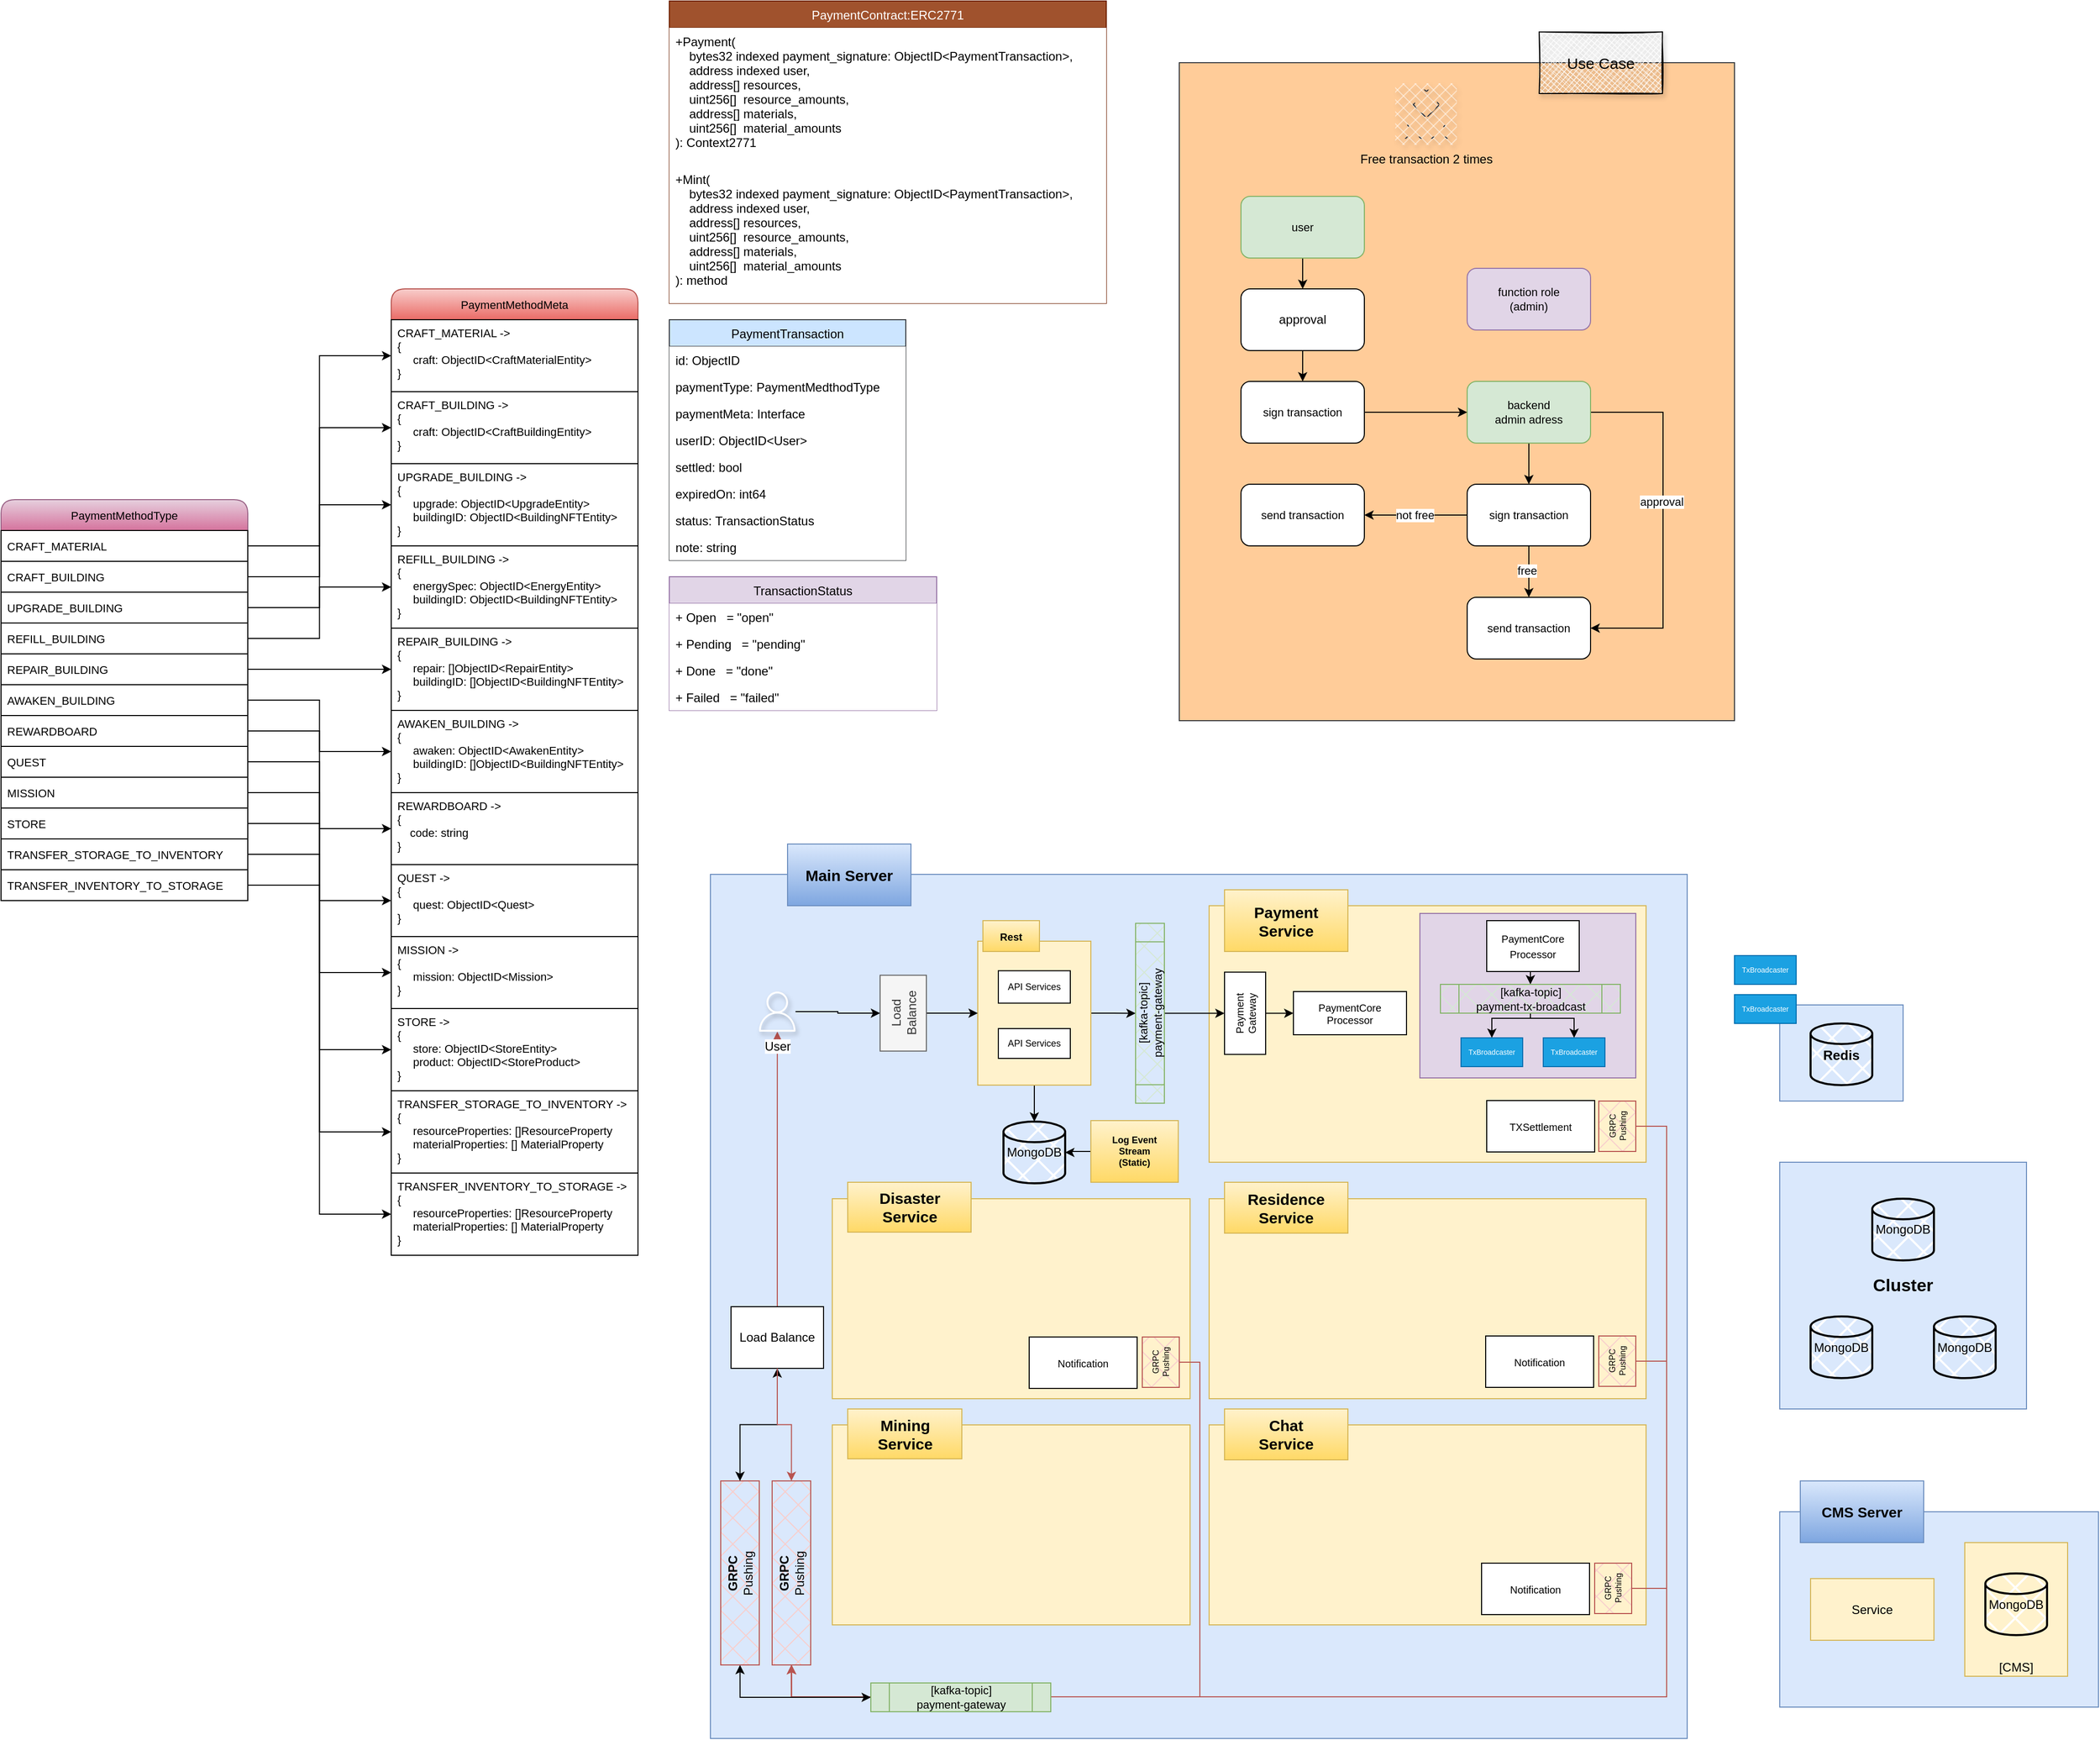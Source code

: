 <mxfile version="20.2.0" type="github">
  <diagram id="ZeNOe9PrIsQSqItN8kcK" name="Page-1">
    <mxGraphModel dx="2620" dy="1564" grid="1" gridSize="10" guides="1" tooltips="1" connect="1" arrows="1" fold="1" page="1" pageScale="1" pageWidth="850" pageHeight="1100" math="0" shadow="0">
      <root>
        <mxCell id="0" />
        <mxCell id="1" parent="0" />
        <mxCell id="3xw77zuxon-itHDHkJrM-62" value="" style="rounded=0;whiteSpace=wrap;html=1;shadow=0;glass=0;sketch=0;fontSize=15;strokeColor=#36393d;fillColor=#ffcc99;" parent="1" vertex="1">
          <mxGeometry x="-424" y="-740" width="540" height="640" as="geometry" />
        </mxCell>
        <mxCell id="Tw8lnkLPAQWM7Mhae2tM-1" value="" style="rounded=0;whiteSpace=wrap;html=1;fillColor=#dae8fc;strokeColor=#6c8ebf;" parent="1" vertex="1">
          <mxGeometry x="-880" y="49.5" width="950" height="840.5" as="geometry" />
        </mxCell>
        <mxCell id="Tw8lnkLPAQWM7Mhae2tM-3" value="" style="rounded=0;whiteSpace=wrap;html=1;fillColor=#dae8fc;strokeColor=#6c8ebf;" parent="1" vertex="1">
          <mxGeometry x="160" y="176.5" width="120" height="93.5" as="geometry" />
        </mxCell>
        <mxCell id="Tw8lnkLPAQWM7Mhae2tM-4" value="" style="rounded=0;whiteSpace=wrap;html=1;fillColor=#dae8fc;strokeColor=#6c8ebf;" parent="1" vertex="1">
          <mxGeometry x="160" y="669.5" width="310" height="190" as="geometry" />
        </mxCell>
        <mxCell id="Tw8lnkLPAQWM7Mhae2tM-5" value="&lt;br&gt;[CMS]" style="rounded=0;whiteSpace=wrap;html=1;verticalAlign=bottom;fillColor=#fff2cc;strokeColor=#d6b656;" parent="1" vertex="1">
          <mxGeometry x="340" y="699.5" width="100" height="130" as="geometry" />
        </mxCell>
        <mxCell id="Tw8lnkLPAQWM7Mhae2tM-6" value="&lt;b&gt;&lt;font style=&quot;font-size: 17px&quot;&gt;Cluster&lt;/font&gt;&lt;/b&gt;" style="rounded=0;whiteSpace=wrap;html=1;fillColor=#dae8fc;strokeColor=#6c8ebf;" parent="1" vertex="1">
          <mxGeometry x="160" y="329.5" width="240" height="240" as="geometry" />
        </mxCell>
        <mxCell id="Tw8lnkLPAQWM7Mhae2tM-10" value="Main Server" style="rounded=0;whiteSpace=wrap;html=1;fillColor=#dae8fc;gradientColor=#7ea6e0;strokeColor=#6c8ebf;fontStyle=1;fontSize=15;" parent="1" vertex="1">
          <mxGeometry x="-805" y="20" width="120" height="60" as="geometry" />
        </mxCell>
        <mxCell id="Tw8lnkLPAQWM7Mhae2tM-46" style="edgeStyle=orthogonalEdgeStyle;rounded=0;orthogonalLoop=1;jettySize=auto;html=1;entryX=0;entryY=0.5;entryDx=0;entryDy=0;fontSize=11;" parent="1" source="Tw8lnkLPAQWM7Mhae2tM-11" target="Tw8lnkLPAQWM7Mhae2tM-45" edge="1">
          <mxGeometry relative="1" as="geometry" />
        </mxCell>
        <mxCell id="3xw77zuxon-itHDHkJrM-91" style="edgeStyle=orthogonalEdgeStyle;rounded=0;orthogonalLoop=1;jettySize=auto;html=1;exitX=1;exitY=0.5;exitDx=0;exitDy=0;entryX=0.5;entryY=0;entryDx=0;entryDy=0;fontSize=9;" parent="1" source="Tw8lnkLPAQWM7Mhae2tM-12" target="3xw77zuxon-itHDHkJrM-90" edge="1">
          <mxGeometry relative="1" as="geometry" />
        </mxCell>
        <mxCell id="ug-1PztqYCYsBEi3iRC_-31" style="edgeStyle=orthogonalEdgeStyle;rounded=0;orthogonalLoop=1;jettySize=auto;html=1;exitX=0.5;exitY=1;exitDx=0;exitDy=0;fontSize=9;fontColor=#000000;startArrow=none;startFill=0;" edge="1" parent="1" source="Tw8lnkLPAQWM7Mhae2tM-12" target="ug-1PztqYCYsBEi3iRC_-30">
          <mxGeometry relative="1" as="geometry" />
        </mxCell>
        <mxCell id="Tw8lnkLPAQWM7Mhae2tM-12" value="" style="rounded=0;whiteSpace=wrap;html=1;fontSize=10;fillColor=#fff2cc;strokeColor=#d6b656;" parent="1" vertex="1">
          <mxGeometry x="-620" y="114.5" width="110" height="140" as="geometry" />
        </mxCell>
        <mxCell id="3xw77zuxon-itHDHkJrM-2" style="edgeStyle=orthogonalEdgeStyle;rounded=0;orthogonalLoop=1;jettySize=auto;html=1;exitX=0.5;exitY=1;exitDx=0;exitDy=0;entryX=0.5;entryY=0;entryDx=0;entryDy=0;" parent="1" source="Tw8lnkLPAQWM7Mhae2tM-15" target="3xw77zuxon-itHDHkJrM-1" edge="1">
          <mxGeometry relative="1" as="geometry" />
        </mxCell>
        <mxCell id="Tw8lnkLPAQWM7Mhae2tM-15" value="user" style="rounded=1;whiteSpace=wrap;html=1;fontSize=11;fillColor=#d5e8d4;strokeColor=#82b366;" parent="1" vertex="1">
          <mxGeometry x="-364" y="-610" width="120" height="60" as="geometry" />
        </mxCell>
        <mxCell id="Tw8lnkLPAQWM7Mhae2tM-37" style="edgeStyle=orthogonalEdgeStyle;rounded=0;orthogonalLoop=1;jettySize=auto;html=1;exitX=0.5;exitY=1;exitDx=0;exitDy=0;fontSize=11;" parent="1" source="Tw8lnkLPAQWM7Mhae2tM-16" target="Tw8lnkLPAQWM7Mhae2tM-34" edge="1">
          <mxGeometry relative="1" as="geometry" />
        </mxCell>
        <mxCell id="3xw77zuxon-itHDHkJrM-7" style="edgeStyle=orthogonalEdgeStyle;rounded=0;orthogonalLoop=1;jettySize=auto;html=1;exitX=1;exitY=0.5;exitDx=0;exitDy=0;entryX=1;entryY=0.5;entryDx=0;entryDy=0;" parent="1" source="Tw8lnkLPAQWM7Mhae2tM-16" target="Tw8lnkLPAQWM7Mhae2tM-38" edge="1">
          <mxGeometry relative="1" as="geometry">
            <Array as="points">
              <mxPoint x="46.5" y="-400" />
              <mxPoint x="46.5" y="-190" />
            </Array>
          </mxGeometry>
        </mxCell>
        <mxCell id="3xw77zuxon-itHDHkJrM-8" value="approval" style="edgeLabel;html=1;align=center;verticalAlign=middle;resizable=0;points=[];" parent="3xw77zuxon-itHDHkJrM-7" vertex="1" connectable="0">
          <mxGeometry x="-0.108" y="-2" relative="1" as="geometry">
            <mxPoint y="1" as="offset" />
          </mxGeometry>
        </mxCell>
        <mxCell id="Tw8lnkLPAQWM7Mhae2tM-16" value="backend&lt;br&gt;admin adress" style="rounded=1;whiteSpace=wrap;html=1;fontSize=11;fillColor=#d5e8d4;strokeColor=#82b366;" parent="1" vertex="1">
          <mxGeometry x="-144" y="-430" width="120" height="60" as="geometry" />
        </mxCell>
        <mxCell id="Tw8lnkLPAQWM7Mhae2tM-18" value="PaymentMethodType" style="swimlane;fontStyle=0;childLayout=stackLayout;horizontal=1;startSize=30;horizontalStack=0;resizeParent=1;resizeParentMax=0;resizeLast=0;collapsible=1;marginBottom=0;fontSize=11;glass=0;strokeColor=#996185;swimlaneLine=0;rounded=1;shadow=0;sketch=0;fillColor=#e6d0de;gradientColor=#d5739d;" parent="1" vertex="1">
          <mxGeometry x="-1570" y="-315" width="240" height="390" as="geometry" />
        </mxCell>
        <mxCell id="Tw8lnkLPAQWM7Mhae2tM-19" value="CRAFT_MATERIAL" style="text;strokeColor=default;fillColor=default;align=left;verticalAlign=middle;spacingLeft=4;spacingRight=4;overflow=hidden;points=[[0,0.5],[1,0.5]];portConstraint=eastwest;rotatable=0;fontSize=11;perimeterSpacing=0;glass=0;rounded=0;shadow=0;gradientColor=none;sketch=0;" parent="Tw8lnkLPAQWM7Mhae2tM-18" vertex="1">
          <mxGeometry y="30" width="240" height="30" as="geometry" />
        </mxCell>
        <mxCell id="Tw8lnkLPAQWM7Mhae2tM-25" value="CRAFT_BUILDING" style="text;strokeColor=default;fillColor=default;align=left;verticalAlign=middle;spacingLeft=4;spacingRight=4;overflow=hidden;points=[[0,0.5],[1,0.5]];portConstraint=eastwest;rotatable=0;fontSize=11;" parent="Tw8lnkLPAQWM7Mhae2tM-18" vertex="1">
          <mxGeometry y="60" width="240" height="30" as="geometry" />
        </mxCell>
        <mxCell id="Tw8lnkLPAQWM7Mhae2tM-20" value="UPGRADE_BUILDING" style="text;strokeColor=default;fillColor=default;align=left;verticalAlign=middle;spacingLeft=4;spacingRight=4;overflow=hidden;points=[[0,0.5],[1,0.5]];portConstraint=eastwest;rotatable=0;fontSize=11;" parent="Tw8lnkLPAQWM7Mhae2tM-18" vertex="1">
          <mxGeometry y="90" width="240" height="30" as="geometry" />
        </mxCell>
        <mxCell id="Tw8lnkLPAQWM7Mhae2tM-22" value="REFILL_BUILDING" style="text;strokeColor=default;fillColor=default;align=left;verticalAlign=middle;spacingLeft=4;spacingRight=4;overflow=hidden;points=[[0,0.5],[1,0.5]];portConstraint=eastwest;rotatable=0;fontSize=11;" parent="Tw8lnkLPAQWM7Mhae2tM-18" vertex="1">
          <mxGeometry y="120" width="240" height="30" as="geometry" />
        </mxCell>
        <mxCell id="Tw8lnkLPAQWM7Mhae2tM-23" value="REPAIR_BUILDING" style="text;strokeColor=default;fillColor=default;align=left;verticalAlign=middle;spacingLeft=4;spacingRight=4;overflow=hidden;points=[[0,0.5],[1,0.5]];portConstraint=eastwest;rotatable=0;fontSize=11;" parent="Tw8lnkLPAQWM7Mhae2tM-18" vertex="1">
          <mxGeometry y="150" width="240" height="30" as="geometry" />
        </mxCell>
        <mxCell id="Tw8lnkLPAQWM7Mhae2tM-31" value="AWAKEN_BUILDING" style="text;strokeColor=default;fillColor=default;align=left;verticalAlign=middle;spacingLeft=4;spacingRight=4;overflow=hidden;points=[[0,0.5],[1,0.5]];portConstraint=eastwest;rotatable=0;fontSize=11;" parent="Tw8lnkLPAQWM7Mhae2tM-18" vertex="1">
          <mxGeometry y="180" width="240" height="30" as="geometry" />
        </mxCell>
        <mxCell id="Tw8lnkLPAQWM7Mhae2tM-30" value="REWARDBOARD" style="text;strokeColor=default;fillColor=default;align=left;verticalAlign=middle;spacingLeft=4;spacingRight=4;overflow=hidden;points=[[0,0.5],[1,0.5]];portConstraint=eastwest;rotatable=0;fontSize=11;" parent="Tw8lnkLPAQWM7Mhae2tM-18" vertex="1">
          <mxGeometry y="210" width="240" height="30" as="geometry" />
        </mxCell>
        <mxCell id="Tw8lnkLPAQWM7Mhae2tM-26" value="QUEST" style="text;strokeColor=default;fillColor=default;align=left;verticalAlign=middle;spacingLeft=4;spacingRight=4;overflow=hidden;points=[[0,0.5],[1,0.5]];portConstraint=eastwest;rotatable=0;fontSize=11;" parent="Tw8lnkLPAQWM7Mhae2tM-18" vertex="1">
          <mxGeometry y="240" width="240" height="30" as="geometry" />
        </mxCell>
        <mxCell id="Tw8lnkLPAQWM7Mhae2tM-27" value="MISSION" style="text;strokeColor=default;fillColor=default;align=left;verticalAlign=middle;spacingLeft=4;spacingRight=4;overflow=hidden;points=[[0,0.5],[1,0.5]];portConstraint=eastwest;rotatable=0;fontSize=11;" parent="Tw8lnkLPAQWM7Mhae2tM-18" vertex="1">
          <mxGeometry y="270" width="240" height="30" as="geometry" />
        </mxCell>
        <mxCell id="Tw8lnkLPAQWM7Mhae2tM-28" value="STORE" style="text;strokeColor=default;fillColor=default;align=left;verticalAlign=middle;spacingLeft=4;spacingRight=4;overflow=hidden;points=[[0,0.5],[1,0.5]];portConstraint=eastwest;rotatable=0;fontSize=11;" parent="Tw8lnkLPAQWM7Mhae2tM-18" vertex="1">
          <mxGeometry y="300" width="240" height="30" as="geometry" />
        </mxCell>
        <mxCell id="Tw8lnkLPAQWM7Mhae2tM-32" value="TRANSFER_STORAGE_TO_INVENTORY" style="text;strokeColor=default;fillColor=default;align=left;verticalAlign=middle;spacingLeft=4;spacingRight=4;overflow=hidden;points=[[0,0.5],[1,0.5]];portConstraint=eastwest;rotatable=0;fontSize=11;" parent="Tw8lnkLPAQWM7Mhae2tM-18" vertex="1">
          <mxGeometry y="330" width="240" height="30" as="geometry" />
        </mxCell>
        <mxCell id="3xw77zuxon-itHDHkJrM-9" value="TRANSFER_INVENTORY_TO_STORAGE" style="text;strokeColor=default;fillColor=default;align=left;verticalAlign=middle;spacingLeft=4;spacingRight=4;overflow=hidden;points=[[0,0.5],[1,0.5]];portConstraint=eastwest;rotatable=0;fontSize=11;" parent="Tw8lnkLPAQWM7Mhae2tM-18" vertex="1">
          <mxGeometry y="360" width="240" height="30" as="geometry" />
        </mxCell>
        <mxCell id="Tw8lnkLPAQWM7Mhae2tM-36" style="edgeStyle=orthogonalEdgeStyle;rounded=0;orthogonalLoop=1;jettySize=auto;html=1;exitX=0;exitY=0.5;exitDx=0;exitDy=0;fontSize=11;" parent="1" source="Tw8lnkLPAQWM7Mhae2tM-34" target="Tw8lnkLPAQWM7Mhae2tM-35" edge="1">
          <mxGeometry relative="1" as="geometry" />
        </mxCell>
        <mxCell id="Tw8lnkLPAQWM7Mhae2tM-42" value="not free" style="edgeLabel;html=1;align=center;verticalAlign=middle;resizable=0;points=[];fontSize=11;" parent="Tw8lnkLPAQWM7Mhae2tM-36" vertex="1" connectable="0">
          <mxGeometry x="0.02" relative="1" as="geometry">
            <mxPoint as="offset" />
          </mxGeometry>
        </mxCell>
        <mxCell id="Tw8lnkLPAQWM7Mhae2tM-39" style="edgeStyle=orthogonalEdgeStyle;rounded=0;orthogonalLoop=1;jettySize=auto;html=1;exitX=0.5;exitY=1;exitDx=0;exitDy=0;entryX=0.5;entryY=0;entryDx=0;entryDy=0;fontSize=11;" parent="1" source="Tw8lnkLPAQWM7Mhae2tM-34" target="Tw8lnkLPAQWM7Mhae2tM-38" edge="1">
          <mxGeometry relative="1" as="geometry" />
        </mxCell>
        <mxCell id="Tw8lnkLPAQWM7Mhae2tM-41" value="free" style="edgeLabel;html=1;align=center;verticalAlign=middle;resizable=0;points=[];fontSize=11;" parent="Tw8lnkLPAQWM7Mhae2tM-39" vertex="1" connectable="0">
          <mxGeometry x="-0.042" y="-2" relative="1" as="geometry">
            <mxPoint as="offset" />
          </mxGeometry>
        </mxCell>
        <mxCell id="Tw8lnkLPAQWM7Mhae2tM-34" value="sign transaction" style="rounded=1;whiteSpace=wrap;html=1;fontSize=11;" parent="1" vertex="1">
          <mxGeometry x="-144" y="-330" width="120" height="60" as="geometry" />
        </mxCell>
        <mxCell id="Tw8lnkLPAQWM7Mhae2tM-35" value="send transaction" style="rounded=1;whiteSpace=wrap;html=1;fontSize=11;" parent="1" vertex="1">
          <mxGeometry x="-364" y="-330" width="120" height="60" as="geometry" />
        </mxCell>
        <mxCell id="Tw8lnkLPAQWM7Mhae2tM-38" value="send transaction" style="rounded=1;whiteSpace=wrap;html=1;fontSize=11;" parent="1" vertex="1">
          <mxGeometry x="-144" y="-220" width="120" height="60" as="geometry" />
        </mxCell>
        <mxCell id="Tw8lnkLPAQWM7Mhae2tM-40" value="function role&lt;br&gt;(admin)" style="rounded=1;whiteSpace=wrap;html=1;fontSize=11;fillColor=#e1d5e7;strokeColor=#9673a6;" parent="1" vertex="1">
          <mxGeometry x="-144" y="-540" width="120" height="60" as="geometry" />
        </mxCell>
        <mxCell id="Tw8lnkLPAQWM7Mhae2tM-44" value="API Services" style="rounded=0;whiteSpace=wrap;html=1;fontSize=9;" parent="1" vertex="1">
          <mxGeometry x="-600" y="199.5" width="70" height="29" as="geometry" />
        </mxCell>
        <mxCell id="3xw77zuxon-itHDHkJrM-88" style="edgeStyle=orthogonalEdgeStyle;rounded=0;orthogonalLoop=1;jettySize=auto;html=1;exitX=1;exitY=0.5;exitDx=0;exitDy=0;entryX=0;entryY=0.5;entryDx=0;entryDy=0;fontSize=9;" parent="1" source="Tw8lnkLPAQWM7Mhae2tM-45" target="Tw8lnkLPAQWM7Mhae2tM-12" edge="1">
          <mxGeometry relative="1" as="geometry" />
        </mxCell>
        <mxCell id="Tw8lnkLPAQWM7Mhae2tM-45" value="Load Balance" style="rounded=0;whiteSpace=wrap;html=1;horizontal=0;fillColor=#f5f5f5;fontColor=#333333;strokeColor=#666666;" parent="1" vertex="1">
          <mxGeometry x="-715" y="147.63" width="45" height="73.75" as="geometry" />
        </mxCell>
        <mxCell id="Tw8lnkLPAQWM7Mhae2tM-70" value="PaymentTransaction" style="swimlane;fontStyle=0;childLayout=stackLayout;horizontal=1;startSize=26;fillColor=#cce5ff;horizontalStack=0;resizeParent=1;resizeParentMax=0;resizeLast=0;collapsible=1;marginBottom=0;strokeColor=#36393d;" parent="1" vertex="1">
          <mxGeometry x="-920" y="-490" width="230" height="234" as="geometry" />
        </mxCell>
        <mxCell id="Tw8lnkLPAQWM7Mhae2tM-71" value="id: ObjectID" style="text;strokeColor=none;spacingLeft=4;spacingRight=4;overflow=hidden;rotatable=0;points=[[0,0.5],[1,0.5]];portConstraint=eastwest;fillColor=#ffffff;" parent="Tw8lnkLPAQWM7Mhae2tM-70" vertex="1">
          <mxGeometry y="26" width="230" height="26" as="geometry" />
        </mxCell>
        <mxCell id="Tw8lnkLPAQWM7Mhae2tM-72" value="paymentType: PaymentMedthodType" style="text;align=left;verticalAlign=top;spacingLeft=4;spacingRight=4;overflow=hidden;rotatable=0;points=[[0,0.5],[1,0.5]];portConstraint=eastwest;fillColor=#ffffff;" parent="Tw8lnkLPAQWM7Mhae2tM-70" vertex="1">
          <mxGeometry y="52" width="230" height="26" as="geometry" />
        </mxCell>
        <mxCell id="3xw77zuxon-itHDHkJrM-52" value="paymentMeta: Interface" style="text;strokeColor=none;spacingLeft=4;spacingRight=4;overflow=hidden;rotatable=0;points=[[0,0.5],[1,0.5]];portConstraint=eastwest;fillColor=#ffffff;" parent="Tw8lnkLPAQWM7Mhae2tM-70" vertex="1">
          <mxGeometry y="78" width="230" height="26" as="geometry" />
        </mxCell>
        <mxCell id="3xw77zuxon-itHDHkJrM-53" value="userID: ObjectID&lt;User&gt;" style="text;strokeColor=none;spacingLeft=4;spacingRight=4;overflow=hidden;rotatable=0;points=[[0,0.5],[1,0.5]];portConstraint=eastwest;fillColor=#ffffff;" parent="Tw8lnkLPAQWM7Mhae2tM-70" vertex="1">
          <mxGeometry y="104" width="230" height="26" as="geometry" />
        </mxCell>
        <mxCell id="3xw77zuxon-itHDHkJrM-54" value="settled: bool" style="text;strokeColor=none;spacingLeft=4;spacingRight=4;overflow=hidden;rotatable=0;points=[[0,0.5],[1,0.5]];portConstraint=eastwest;fillColor=#ffffff;" parent="Tw8lnkLPAQWM7Mhae2tM-70" vertex="1">
          <mxGeometry y="130" width="230" height="26" as="geometry" />
        </mxCell>
        <mxCell id="3xw77zuxon-itHDHkJrM-55" value="expiredOn: int64" style="text;strokeColor=none;spacingLeft=4;spacingRight=4;overflow=hidden;rotatable=0;points=[[0,0.5],[1,0.5]];portConstraint=eastwest;fillColor=#ffffff;" parent="Tw8lnkLPAQWM7Mhae2tM-70" vertex="1">
          <mxGeometry y="156" width="230" height="26" as="geometry" />
        </mxCell>
        <mxCell id="3xw77zuxon-itHDHkJrM-56" value="status: TransactionStatus" style="text;strokeColor=none;spacingLeft=4;spacingRight=4;overflow=hidden;rotatable=0;points=[[0,0.5],[1,0.5]];portConstraint=eastwest;fillColor=#ffffff;" parent="Tw8lnkLPAQWM7Mhae2tM-70" vertex="1">
          <mxGeometry y="182" width="230" height="26" as="geometry" />
        </mxCell>
        <mxCell id="3xw77zuxon-itHDHkJrM-81" value="note: string" style="text;strokeColor=none;spacingLeft=4;spacingRight=4;overflow=hidden;rotatable=0;points=[[0,0.5],[1,0.5]];portConstraint=eastwest;fillColor=#ffffff;" parent="Tw8lnkLPAQWM7Mhae2tM-70" vertex="1">
          <mxGeometry y="208" width="230" height="26" as="geometry" />
        </mxCell>
        <mxCell id="Tw8lnkLPAQWM7Mhae2tM-82" value="" style="rounded=0;whiteSpace=wrap;html=1;fontSize=11;fillColor=#fff2cc;strokeColor=#d6b656;" parent="1" vertex="1">
          <mxGeometry x="-395" y="80" width="425" height="249.5" as="geometry" />
        </mxCell>
        <mxCell id="3xw77zuxon-itHDHkJrM-4" style="edgeStyle=orthogonalEdgeStyle;rounded=0;orthogonalLoop=1;jettySize=auto;html=1;exitX=0.5;exitY=1;exitDx=0;exitDy=0;" parent="1" source="3xw77zuxon-itHDHkJrM-1" target="3xw77zuxon-itHDHkJrM-3" edge="1">
          <mxGeometry relative="1" as="geometry" />
        </mxCell>
        <mxCell id="3xw77zuxon-itHDHkJrM-1" value="approval" style="rounded=1;whiteSpace=wrap;html=1;" parent="1" vertex="1">
          <mxGeometry x="-364" y="-520" width="120" height="60" as="geometry" />
        </mxCell>
        <mxCell id="3xw77zuxon-itHDHkJrM-5" style="edgeStyle=orthogonalEdgeStyle;rounded=0;orthogonalLoop=1;jettySize=auto;html=1;exitX=1;exitY=0.5;exitDx=0;exitDy=0;" parent="1" source="3xw77zuxon-itHDHkJrM-3" target="Tw8lnkLPAQWM7Mhae2tM-16" edge="1">
          <mxGeometry relative="1" as="geometry" />
        </mxCell>
        <mxCell id="3xw77zuxon-itHDHkJrM-3" value="sign transaction" style="rounded=1;whiteSpace=wrap;html=1;fontSize=11;" parent="1" vertex="1">
          <mxGeometry x="-364" y="-430" width="120" height="60" as="geometry" />
        </mxCell>
        <mxCell id="3xw77zuxon-itHDHkJrM-10" value="PaymentMethodMeta" style="swimlane;fontStyle=0;childLayout=stackLayout;horizontal=1;startSize=30;horizontalStack=0;resizeParent=1;resizeParentMax=0;resizeLast=0;collapsible=1;marginBottom=0;fontSize=11;glass=0;strokeColor=#b85450;swimlaneLine=0;rounded=1;shadow=0;sketch=0;fillColor=#f8cecc;gradientColor=#ea6b66;" parent="1" vertex="1">
          <mxGeometry x="-1190.5" y="-520" width="240" height="940" as="geometry" />
        </mxCell>
        <mxCell id="3xw77zuxon-itHDHkJrM-11" value="CRAFT_MATERIAL -&gt; &#xa;{&#xa;     craft: ObjectID&lt;CraftMaterialEntity&gt;&#xa;}" style="text;strokeColor=default;fillColor=default;align=left;verticalAlign=top;spacingLeft=4;spacingRight=4;overflow=hidden;points=[[0,0.5],[1,0.5]];portConstraint=eastwest;rotatable=0;fontSize=11;perimeterSpacing=0;glass=0;rounded=0;shadow=0;gradientColor=none;sketch=0;" parent="3xw77zuxon-itHDHkJrM-10" vertex="1">
          <mxGeometry y="30" width="240" height="70" as="geometry" />
        </mxCell>
        <mxCell id="3xw77zuxon-itHDHkJrM-23" value="CRAFT_BUILDING -&gt; &#xa;{&#xa;     craft: ObjectID&lt;CraftBuildingEntity&gt;&#xa;}" style="text;strokeColor=default;fillColor=default;align=left;verticalAlign=top;spacingLeft=4;spacingRight=4;overflow=hidden;points=[[0,0.5],[1,0.5]];portConstraint=eastwest;rotatable=0;fontSize=11;perimeterSpacing=0;glass=0;rounded=0;shadow=0;gradientColor=none;sketch=0;" parent="3xw77zuxon-itHDHkJrM-10" vertex="1">
          <mxGeometry y="100" width="240" height="70" as="geometry" />
        </mxCell>
        <mxCell id="3xw77zuxon-itHDHkJrM-24" value="UPGRADE_BUILDING -&gt; &#xa;{&#xa;     upgrade: ObjectID&lt;UpgradeEntity&gt;&#xa;     buildingID: ObjectID&lt;BuildingNFTEntity&gt;&#xa;}" style="text;strokeColor=default;fillColor=default;align=left;verticalAlign=top;spacingLeft=4;spacingRight=4;overflow=hidden;points=[[0,0.5],[1,0.5]];portConstraint=eastwest;rotatable=0;fontSize=11;perimeterSpacing=0;glass=0;rounded=0;shadow=0;gradientColor=none;sketch=0;" parent="3xw77zuxon-itHDHkJrM-10" vertex="1">
          <mxGeometry y="170" width="240" height="80" as="geometry" />
        </mxCell>
        <mxCell id="3xw77zuxon-itHDHkJrM-25" value="REFILL_BUILDING -&gt; &#xa;{&#xa;     energySpec: ObjectID&lt;EnergyEntity&gt;&#xa;     buildingID: ObjectID&lt;BuildingNFTEntity&gt;&#xa;}" style="text;strokeColor=default;fillColor=default;align=left;verticalAlign=top;spacingLeft=4;spacingRight=4;overflow=hidden;points=[[0,0.5],[1,0.5]];portConstraint=eastwest;rotatable=0;fontSize=11;perimeterSpacing=0;glass=0;rounded=0;shadow=0;gradientColor=none;sketch=0;" parent="3xw77zuxon-itHDHkJrM-10" vertex="1">
          <mxGeometry y="250" width="240" height="80" as="geometry" />
        </mxCell>
        <mxCell id="3xw77zuxon-itHDHkJrM-32" value="REPAIR_BUILDING -&gt; &#xa;{&#xa;     repair: []ObjectID&lt;RepairEntity&gt;&#xa;     buildingID: []ObjectID&lt;BuildingNFTEntity&gt;&#xa;}" style="text;strokeColor=default;fillColor=default;align=left;verticalAlign=top;spacingLeft=4;spacingRight=4;overflow=hidden;points=[[0,0.5],[1,0.5]];portConstraint=eastwest;rotatable=0;fontSize=11;perimeterSpacing=0;glass=0;rounded=0;shadow=0;gradientColor=none;sketch=0;" parent="3xw77zuxon-itHDHkJrM-10" vertex="1">
          <mxGeometry y="330" width="240" height="80" as="geometry" />
        </mxCell>
        <mxCell id="3xw77zuxon-itHDHkJrM-33" value="AWAKEN_BUILDING -&gt; &#xa;{&#xa;     awaken: ObjectID&lt;AwakenEntity&gt;&#xa;     buildingID: []ObjectID&lt;BuildingNFTEntity&gt;&#xa;}" style="text;strokeColor=default;fillColor=default;align=left;verticalAlign=top;spacingLeft=4;spacingRight=4;overflow=hidden;points=[[0,0.5],[1,0.5]];portConstraint=eastwest;rotatable=0;fontSize=11;perimeterSpacing=0;glass=0;rounded=0;shadow=0;gradientColor=none;sketch=0;" parent="3xw77zuxon-itHDHkJrM-10" vertex="1">
          <mxGeometry y="410" width="240" height="80" as="geometry" />
        </mxCell>
        <mxCell id="3xw77zuxon-itHDHkJrM-34" value="REWARDBOARD -&gt; &#xa;{&#xa;    code: string&#xa;}" style="text;strokeColor=default;fillColor=default;align=left;verticalAlign=top;spacingLeft=4;spacingRight=4;overflow=hidden;points=[[0,0.5],[1,0.5]];portConstraint=eastwest;rotatable=0;fontSize=11;perimeterSpacing=0;glass=0;rounded=0;shadow=0;gradientColor=none;sketch=0;" parent="3xw77zuxon-itHDHkJrM-10" vertex="1">
          <mxGeometry y="490" width="240" height="70" as="geometry" />
        </mxCell>
        <mxCell id="3xw77zuxon-itHDHkJrM-35" value="QUEST -&gt; &#xa;{&#xa;     quest: ObjectID&lt;Quest&gt;&#xa;}" style="text;strokeColor=default;fillColor=default;align=left;verticalAlign=top;spacingLeft=4;spacingRight=4;overflow=hidden;points=[[0,0.5],[1,0.5]];portConstraint=eastwest;rotatable=0;fontSize=11;perimeterSpacing=0;glass=0;rounded=0;shadow=0;gradientColor=none;sketch=0;" parent="3xw77zuxon-itHDHkJrM-10" vertex="1">
          <mxGeometry y="560" width="240" height="70" as="geometry" />
        </mxCell>
        <mxCell id="3xw77zuxon-itHDHkJrM-36" value="MISSION -&gt; &#xa;{&#xa;     mission: ObjectID&lt;Mission&gt;&#xa;}" style="text;strokeColor=default;fillColor=default;align=left;verticalAlign=top;spacingLeft=4;spacingRight=4;overflow=hidden;points=[[0,0.5],[1,0.5]];portConstraint=eastwest;rotatable=0;fontSize=11;perimeterSpacing=0;glass=0;rounded=0;shadow=0;gradientColor=none;sketch=0;" parent="3xw77zuxon-itHDHkJrM-10" vertex="1">
          <mxGeometry y="630" width="240" height="70" as="geometry" />
        </mxCell>
        <mxCell id="3xw77zuxon-itHDHkJrM-37" value="STORE -&gt; &#xa;{&#xa;     store: ObjectID&lt;StoreEntity&gt;&#xa;     product: ObjectID&lt;StoreProduct&gt;&#xa;}" style="text;strokeColor=default;fillColor=default;align=left;verticalAlign=top;spacingLeft=4;spacingRight=4;overflow=hidden;points=[[0,0.5],[1,0.5]];portConstraint=eastwest;rotatable=0;fontSize=11;perimeterSpacing=0;glass=0;rounded=0;shadow=0;gradientColor=none;sketch=0;" parent="3xw77zuxon-itHDHkJrM-10" vertex="1">
          <mxGeometry y="700" width="240" height="80" as="geometry" />
        </mxCell>
        <mxCell id="3xw77zuxon-itHDHkJrM-38" value="TRANSFER_STORAGE_TO_INVENTORY -&gt; &#xa;{&#xa;     resourceProperties: []ResourceProperty&#xa;     materialProperties: [] MaterialProperty&#xa;}" style="text;strokeColor=default;fillColor=default;align=left;verticalAlign=top;spacingLeft=4;spacingRight=4;overflow=hidden;points=[[0,0.5],[1,0.5]];portConstraint=eastwest;rotatable=0;fontSize=11;perimeterSpacing=0;glass=0;rounded=0;shadow=0;gradientColor=none;sketch=0;" parent="3xw77zuxon-itHDHkJrM-10" vertex="1">
          <mxGeometry y="780" width="240" height="80" as="geometry" />
        </mxCell>
        <mxCell id="3xw77zuxon-itHDHkJrM-39" value="TRANSFER_INVENTORY_TO_STORAGE -&gt; &#xa;{&#xa;     resourceProperties: []ResourceProperty&#xa;     materialProperties: [] MaterialProperty&#xa;}" style="text;strokeColor=default;fillColor=default;align=left;verticalAlign=top;spacingLeft=4;spacingRight=4;overflow=hidden;points=[[0,0.5],[1,0.5]];portConstraint=eastwest;rotatable=0;fontSize=11;perimeterSpacing=0;glass=0;rounded=0;shadow=0;gradientColor=none;sketch=0;" parent="3xw77zuxon-itHDHkJrM-10" vertex="1">
          <mxGeometry y="860" width="240" height="80" as="geometry" />
        </mxCell>
        <mxCell id="3xw77zuxon-itHDHkJrM-40" style="edgeStyle=orthogonalEdgeStyle;rounded=0;orthogonalLoop=1;jettySize=auto;html=1;exitX=1;exitY=0.5;exitDx=0;exitDy=0;" parent="1" source="Tw8lnkLPAQWM7Mhae2tM-19" target="3xw77zuxon-itHDHkJrM-11" edge="1">
          <mxGeometry relative="1" as="geometry" />
        </mxCell>
        <mxCell id="3xw77zuxon-itHDHkJrM-41" style="edgeStyle=orthogonalEdgeStyle;rounded=0;orthogonalLoop=1;jettySize=auto;html=1;exitX=1;exitY=0.5;exitDx=0;exitDy=0;" parent="1" source="Tw8lnkLPAQWM7Mhae2tM-25" target="3xw77zuxon-itHDHkJrM-23" edge="1">
          <mxGeometry relative="1" as="geometry" />
        </mxCell>
        <mxCell id="3xw77zuxon-itHDHkJrM-42" style="edgeStyle=orthogonalEdgeStyle;rounded=0;orthogonalLoop=1;jettySize=auto;html=1;exitX=1;exitY=0.5;exitDx=0;exitDy=0;" parent="1" source="Tw8lnkLPAQWM7Mhae2tM-20" target="3xw77zuxon-itHDHkJrM-24" edge="1">
          <mxGeometry relative="1" as="geometry" />
        </mxCell>
        <mxCell id="3xw77zuxon-itHDHkJrM-43" style="edgeStyle=orthogonalEdgeStyle;rounded=0;orthogonalLoop=1;jettySize=auto;html=1;exitX=1;exitY=0.5;exitDx=0;exitDy=0;" parent="1" source="Tw8lnkLPAQWM7Mhae2tM-22" target="3xw77zuxon-itHDHkJrM-25" edge="1">
          <mxGeometry relative="1" as="geometry" />
        </mxCell>
        <mxCell id="3xw77zuxon-itHDHkJrM-44" style="edgeStyle=orthogonalEdgeStyle;rounded=0;orthogonalLoop=1;jettySize=auto;html=1;exitX=1;exitY=0.5;exitDx=0;exitDy=0;" parent="1" source="Tw8lnkLPAQWM7Mhae2tM-23" target="3xw77zuxon-itHDHkJrM-32" edge="1">
          <mxGeometry relative="1" as="geometry" />
        </mxCell>
        <mxCell id="3xw77zuxon-itHDHkJrM-45" style="edgeStyle=orthogonalEdgeStyle;rounded=0;orthogonalLoop=1;jettySize=auto;html=1;exitX=1;exitY=0.5;exitDx=0;exitDy=0;" parent="1" source="Tw8lnkLPAQWM7Mhae2tM-31" target="3xw77zuxon-itHDHkJrM-33" edge="1">
          <mxGeometry relative="1" as="geometry" />
        </mxCell>
        <mxCell id="3xw77zuxon-itHDHkJrM-46" style="edgeStyle=orthogonalEdgeStyle;rounded=0;orthogonalLoop=1;jettySize=auto;html=1;exitX=1;exitY=0.5;exitDx=0;exitDy=0;" parent="1" source="Tw8lnkLPAQWM7Mhae2tM-30" target="3xw77zuxon-itHDHkJrM-34" edge="1">
          <mxGeometry relative="1" as="geometry" />
        </mxCell>
        <mxCell id="3xw77zuxon-itHDHkJrM-47" style="edgeStyle=orthogonalEdgeStyle;rounded=0;orthogonalLoop=1;jettySize=auto;html=1;exitX=1;exitY=0.5;exitDx=0;exitDy=0;" parent="1" source="Tw8lnkLPAQWM7Mhae2tM-26" target="3xw77zuxon-itHDHkJrM-35" edge="1">
          <mxGeometry relative="1" as="geometry" />
        </mxCell>
        <mxCell id="3xw77zuxon-itHDHkJrM-48" style="edgeStyle=orthogonalEdgeStyle;rounded=0;orthogonalLoop=1;jettySize=auto;html=1;exitX=1;exitY=0.5;exitDx=0;exitDy=0;" parent="1" source="Tw8lnkLPAQWM7Mhae2tM-27" target="3xw77zuxon-itHDHkJrM-36" edge="1">
          <mxGeometry relative="1" as="geometry" />
        </mxCell>
        <mxCell id="3xw77zuxon-itHDHkJrM-49" style="edgeStyle=orthogonalEdgeStyle;rounded=0;orthogonalLoop=1;jettySize=auto;html=1;exitX=1;exitY=0.5;exitDx=0;exitDy=0;" parent="1" source="Tw8lnkLPAQWM7Mhae2tM-28" target="3xw77zuxon-itHDHkJrM-37" edge="1">
          <mxGeometry relative="1" as="geometry" />
        </mxCell>
        <mxCell id="3xw77zuxon-itHDHkJrM-50" style="edgeStyle=orthogonalEdgeStyle;rounded=0;orthogonalLoop=1;jettySize=auto;html=1;exitX=1;exitY=0.5;exitDx=0;exitDy=0;" parent="1" source="Tw8lnkLPAQWM7Mhae2tM-32" target="3xw77zuxon-itHDHkJrM-38" edge="1">
          <mxGeometry relative="1" as="geometry" />
        </mxCell>
        <mxCell id="3xw77zuxon-itHDHkJrM-51" style="edgeStyle=orthogonalEdgeStyle;rounded=0;orthogonalLoop=1;jettySize=auto;html=1;exitX=1;exitY=0.5;exitDx=0;exitDy=0;" parent="1" source="3xw77zuxon-itHDHkJrM-9" target="3xw77zuxon-itHDHkJrM-39" edge="1">
          <mxGeometry relative="1" as="geometry" />
        </mxCell>
        <mxCell id="3xw77zuxon-itHDHkJrM-57" value="TransactionStatus" style="swimlane;fontStyle=0;childLayout=stackLayout;horizontal=1;startSize=26;fillColor=#e1d5e7;horizontalStack=0;resizeParent=1;resizeParentMax=0;resizeLast=0;collapsible=1;marginBottom=0;strokeColor=#9673a6;" parent="1" vertex="1">
          <mxGeometry x="-920" y="-240" width="260" height="130" as="geometry" />
        </mxCell>
        <mxCell id="3xw77zuxon-itHDHkJrM-58" value="+ Open   = &quot;open&quot;" style="text;align=left;verticalAlign=top;spacingLeft=4;spacingRight=4;overflow=hidden;rotatable=0;points=[[0,0.5],[1,0.5]];portConstraint=eastwest;fillColor=#ffffff;" parent="3xw77zuxon-itHDHkJrM-57" vertex="1">
          <mxGeometry y="26" width="260" height="26" as="geometry" />
        </mxCell>
        <mxCell id="3xw77zuxon-itHDHkJrM-59" value="+ Pending   = &quot;pending&quot;" style="text;align=left;verticalAlign=top;spacingLeft=4;spacingRight=4;overflow=hidden;rotatable=0;points=[[0,0.5],[1,0.5]];portConstraint=eastwest;fillColor=#ffffff;" parent="3xw77zuxon-itHDHkJrM-57" vertex="1">
          <mxGeometry y="52" width="260" height="26" as="geometry" />
        </mxCell>
        <mxCell id="3xw77zuxon-itHDHkJrM-60" value="+ Done   = &quot;done&quot;" style="text;align=left;verticalAlign=top;spacingLeft=4;spacingRight=4;overflow=hidden;rotatable=0;points=[[0,0.5],[1,0.5]];portConstraint=eastwest;fillColor=#ffffff;" parent="3xw77zuxon-itHDHkJrM-57" vertex="1">
          <mxGeometry y="78" width="260" height="26" as="geometry" />
        </mxCell>
        <mxCell id="3xw77zuxon-itHDHkJrM-61" value="+ Failed   = &quot;failed&quot;" style="text;align=left;verticalAlign=top;spacingLeft=4;spacingRight=4;overflow=hidden;rotatable=0;points=[[0,0.5],[1,0.5]];portConstraint=eastwest;fillColor=#ffffff;" parent="3xw77zuxon-itHDHkJrM-57" vertex="1">
          <mxGeometry y="104" width="260" height="26" as="geometry" />
        </mxCell>
        <mxCell id="3xw77zuxon-itHDHkJrM-63" value="&lt;span style=&quot;color: rgb(0 , 0 , 0)&quot;&gt;Free transaction 2 times&lt;/span&gt;" style="sketch=0;outlineConnect=0;fontColor=#232F3E;gradientColor=none;strokeColor=#232F3E;fillColor=#ffffff;dashed=0;verticalLabelPosition=bottom;verticalAlign=top;align=center;html=1;fontSize=12;fontStyle=0;aspect=fixed;shape=mxgraph.aws4.resourceIcon;resIcon=mxgraph.aws4.user;rounded=0;shadow=1;glass=0;fillStyle=cross-hatch;" parent="1" vertex="1">
          <mxGeometry x="-214" y="-720" width="60" height="60" as="geometry" />
        </mxCell>
        <mxCell id="3xw77zuxon-itHDHkJrM-64" value="PaymentContract:ERC2771" style="swimlane;fontStyle=0;childLayout=stackLayout;horizontal=1;startSize=26;fillColor=#a0522d;horizontalStack=0;resizeParent=1;resizeParentMax=0;resizeLast=0;collapsible=1;marginBottom=0;strokeColor=#6D1F00;fontColor=#ffffff;" parent="1" vertex="1">
          <mxGeometry x="-920" y="-800" width="425" height="294" as="geometry" />
        </mxCell>
        <mxCell id="3xw77zuxon-itHDHkJrM-66" value="+Payment(&#xa;    bytes32 indexed payment_signature: ObjectID&lt;PaymentTransaction&gt;,&#xa;    address indexed user,&#xa;    address[] resources,&#xa;    uint256[]  resource_amounts,&#xa;    address[] materials,&#xa;    uint256[]  material_amounts&#xa;): Context2771" style="text;align=left;verticalAlign=top;spacingLeft=4;spacingRight=4;overflow=hidden;rotatable=0;points=[[0,0.5],[1,0.5]];portConstraint=eastwest;fillColor=#ffffff;" parent="3xw77zuxon-itHDHkJrM-64" vertex="1">
          <mxGeometry y="26" width="425" height="134" as="geometry" />
        </mxCell>
        <mxCell id="YI_k24LvPZSHAzhyWT9z-5" value="+Mint(&#xa;    bytes32 indexed payment_signature: ObjectID&lt;PaymentTransaction&gt;,&#xa;    address indexed user,&#xa;    address[] resources,&#xa;    uint256[]  resource_amounts,&#xa;    address[] materials,&#xa;    uint256[]  material_amounts&#xa;): method" style="text;align=left;verticalAlign=top;spacingLeft=4;spacingRight=4;overflow=hidden;rotatable=0;points=[[0,0.5],[1,0.5]];portConstraint=eastwest;fillColor=#ffffff;" parent="3xw77zuxon-itHDHkJrM-64" vertex="1">
          <mxGeometry y="160" width="425" height="134" as="geometry" />
        </mxCell>
        <mxCell id="3xw77zuxon-itHDHkJrM-72" value="Payment Service" style="rounded=0;whiteSpace=wrap;html=1;fillColor=#fff2cc;gradientColor=#ffd966;strokeColor=#d6b656;fontStyle=1;fontSize=15;" parent="1" vertex="1">
          <mxGeometry x="-380" y="64.5" width="120" height="60" as="geometry" />
        </mxCell>
        <mxCell id="3xw77zuxon-itHDHkJrM-73" value="Use Case" style="rounded=0;whiteSpace=wrap;html=1;shadow=1;glass=0;sketch=1;fillStyle=cross-hatch;fontSize=15;strokeColor=default;fillColor=default;gradientColor=none;gradientDirection=north;" parent="1" vertex="1">
          <mxGeometry x="-74" y="-770" width="120" height="60" as="geometry" />
        </mxCell>
        <mxCell id="3xw77zuxon-itHDHkJrM-80" value="" style="rounded=0;whiteSpace=wrap;html=1;fontSize=11;fillColor=#e1d5e7;strokeColor=#9673a6;" parent="1" vertex="1">
          <mxGeometry x="-190" y="87.5" width="210" height="160" as="geometry" />
        </mxCell>
        <mxCell id="3xw77zuxon-itHDHkJrM-77" style="edgeStyle=orthogonalEdgeStyle;rounded=0;orthogonalLoop=1;jettySize=auto;html=1;exitX=0.5;exitY=1;exitDx=0;exitDy=0;entryX=0.5;entryY=0;entryDx=0;entryDy=0;fontSize=11;" parent="1" source="Tw8lnkLPAQWM7Mhae2tM-49" target="3xw77zuxon-itHDHkJrM-74" edge="1">
          <mxGeometry relative="1" as="geometry" />
        </mxCell>
        <mxCell id="Tw8lnkLPAQWM7Mhae2tM-49" value="&lt;span style=&quot;font-size: 10px;&quot;&gt;PaymentCore&lt;/span&gt;&lt;br style=&quot;font-size: 10px;&quot;&gt;&lt;span style=&quot;font-size: 10px;&quot;&gt;Processor&lt;/span&gt;" style="rounded=0;whiteSpace=wrap;html=1;" parent="1" vertex="1">
          <mxGeometry x="-125" y="94.5" width="90" height="49.5" as="geometry" />
        </mxCell>
        <mxCell id="3xw77zuxon-itHDHkJrM-78" style="edgeStyle=orthogonalEdgeStyle;rounded=0;orthogonalLoop=1;jettySize=auto;html=1;exitX=0.5;exitY=1;exitDx=0;exitDy=0;entryX=0.5;entryY=0;entryDx=0;entryDy=0;fontSize=11;" parent="1" source="3xw77zuxon-itHDHkJrM-74" target="3xw77zuxon-itHDHkJrM-75" edge="1">
          <mxGeometry relative="1" as="geometry">
            <Array as="points">
              <mxPoint x="-82" y="189.5" />
              <mxPoint x="-120" y="189.5" />
            </Array>
          </mxGeometry>
        </mxCell>
        <mxCell id="3xw77zuxon-itHDHkJrM-79" style="edgeStyle=orthogonalEdgeStyle;rounded=0;orthogonalLoop=1;jettySize=auto;html=1;exitX=0.5;exitY=1;exitDx=0;exitDy=0;entryX=0.5;entryY=0;entryDx=0;entryDy=0;fontSize=11;" parent="1" source="3xw77zuxon-itHDHkJrM-74" target="3xw77zuxon-itHDHkJrM-76" edge="1">
          <mxGeometry relative="1" as="geometry">
            <Array as="points">
              <mxPoint x="-82" y="189.5" />
              <mxPoint x="-40" y="189.5" />
            </Array>
          </mxGeometry>
        </mxCell>
        <mxCell id="3xw77zuxon-itHDHkJrM-74" value="&lt;font style=&quot;font-size: 11px&quot;&gt;[kafka-topic] &lt;br&gt;payment-tx-broadcast&lt;/font&gt;" style="shape=process;whiteSpace=wrap;html=1;backgroundOutline=1;rounded=0;shadow=0;glass=0;sketch=0;fillStyle=cross-hatch;fontSize=11;strokeColor=#82b366;fillColor=#d5e8d4;gradientDirection=north;" parent="1" vertex="1">
          <mxGeometry x="-170" y="156.5" width="175" height="28" as="geometry" />
        </mxCell>
        <mxCell id="3xw77zuxon-itHDHkJrM-75" value="TxBroadcaster" style="rounded=0;whiteSpace=wrap;html=1;fontSize=7;fillColor=#1ba1e2;fontColor=#ffffff;strokeColor=#006EAF;" parent="1" vertex="1">
          <mxGeometry x="-150" y="208.5" width="60" height="28" as="geometry" />
        </mxCell>
        <mxCell id="3xw77zuxon-itHDHkJrM-76" value="TxBroadcaster" style="rounded=0;whiteSpace=wrap;html=1;fontSize=7;fillColor=#1ba1e2;fontColor=#ffffff;strokeColor=#006EAF;" parent="1" vertex="1">
          <mxGeometry x="-70" y="208.5" width="60" height="28" as="geometry" />
        </mxCell>
        <mxCell id="3xw77zuxon-itHDHkJrM-132" style="edgeStyle=orthogonalEdgeStyle;rounded=0;orthogonalLoop=1;jettySize=auto;html=1;exitX=1;exitY=0.5;exitDx=0;exitDy=0;entryX=0.5;entryY=1;entryDx=0;entryDy=0;fontSize=12;fillColor=#f8cecc;strokeColor=#b85450;" parent="1" source="3xw77zuxon-itHDHkJrM-82" target="3xw77zuxon-itHDHkJrM-131" edge="1">
          <mxGeometry relative="1" as="geometry">
            <Array as="points">
              <mxPoint x="50" y="294.5" />
              <mxPoint x="50" y="849.5" />
              <mxPoint x="-801" y="849.5" />
              <mxPoint x="-801" y="818.5" />
            </Array>
          </mxGeometry>
        </mxCell>
        <mxCell id="3xw77zuxon-itHDHkJrM-82" value="GRPC&lt;br style=&quot;font-size: 8px;&quot;&gt;Pushing" style="rounded=0;whiteSpace=wrap;html=1;shadow=0;glass=0;sketch=0;fillStyle=cross-hatch;fontSize=8;strokeColor=#b85450;fillColor=#f8cecc;gradientDirection=north;horizontal=0;" parent="1" vertex="1">
          <mxGeometry x="-16" y="270" width="36" height="49" as="geometry" />
        </mxCell>
        <mxCell id="3xw77zuxon-itHDHkJrM-84" value="PaymentCore&lt;br style=&quot;font-size: 10px&quot;&gt;Processor" style="rounded=0;whiteSpace=wrap;html=1;fontSize=10;" parent="1" vertex="1">
          <mxGeometry x="-313" y="163.5" width="110" height="42" as="geometry" />
        </mxCell>
        <mxCell id="Tw8lnkLPAQWM7Mhae2tM-50" value="TXSettlement" style="rounded=0;whiteSpace=wrap;html=1;fontSize=10;" parent="1" vertex="1">
          <mxGeometry x="-125" y="269.5" width="105" height="50" as="geometry" />
        </mxCell>
        <mxCell id="3xw77zuxon-itHDHkJrM-93" style="edgeStyle=orthogonalEdgeStyle;rounded=0;orthogonalLoop=1;jettySize=auto;html=1;exitX=1;exitY=0.5;exitDx=0;exitDy=0;fontSize=9;" parent="1" source="3xw77zuxon-itHDHkJrM-85" target="3xw77zuxon-itHDHkJrM-84" edge="1">
          <mxGeometry relative="1" as="geometry" />
        </mxCell>
        <mxCell id="3xw77zuxon-itHDHkJrM-85" value="Payment Gateway" style="rounded=0;whiteSpace=wrap;html=1;fontSize=10;horizontal=0;" parent="1" vertex="1">
          <mxGeometry x="-380" y="144.63" width="40" height="80" as="geometry" />
        </mxCell>
        <mxCell id="3xw77zuxon-itHDHkJrM-86" value="API Services" style="rounded=0;whiteSpace=wrap;html=1;fontSize=9;" parent="1" vertex="1">
          <mxGeometry x="-600" y="143.25" width="70" height="31.5" as="geometry" />
        </mxCell>
        <mxCell id="3xw77zuxon-itHDHkJrM-87" value="&lt;font style=&quot;font-size: 10px&quot;&gt;Rest&lt;/font&gt;" style="rounded=0;whiteSpace=wrap;html=1;fillColor=#fff2cc;gradientColor=#ffd966;strokeColor=#d6b656;fontStyle=1;fontSize=6;" parent="1" vertex="1">
          <mxGeometry x="-615" y="94.5" width="55" height="30" as="geometry" />
        </mxCell>
        <mxCell id="3xw77zuxon-itHDHkJrM-92" style="edgeStyle=orthogonalEdgeStyle;rounded=0;orthogonalLoop=1;jettySize=auto;html=1;exitX=0.5;exitY=1;exitDx=0;exitDy=0;fontSize=9;" parent="1" source="3xw77zuxon-itHDHkJrM-90" target="3xw77zuxon-itHDHkJrM-85" edge="1">
          <mxGeometry relative="1" as="geometry" />
        </mxCell>
        <mxCell id="3xw77zuxon-itHDHkJrM-90" value="&lt;font style=&quot;font-size: 11px&quot;&gt;[kafka-topic] &lt;br&gt;payment-gateway&lt;/font&gt;" style="shape=process;whiteSpace=wrap;html=1;backgroundOutline=1;rounded=0;shadow=0;glass=0;sketch=0;fillStyle=cross-hatch;fontSize=11;strokeColor=#82b366;fillColor=#d5e8d4;gradientDirection=north;rotation=-90;" parent="1" vertex="1">
          <mxGeometry x="-540" y="170.63" width="175" height="28" as="geometry" />
        </mxCell>
        <mxCell id="3xw77zuxon-itHDHkJrM-95" value="" style="rounded=0;whiteSpace=wrap;html=1;fontSize=11;fillColor=#fff2cc;strokeColor=#d6b656;" parent="1" vertex="1">
          <mxGeometry x="-395" y="365" width="425" height="194.5" as="geometry" />
        </mxCell>
        <mxCell id="3xw77zuxon-itHDHkJrM-96" value="Residence&lt;br&gt;Service" style="rounded=0;whiteSpace=wrap;html=1;fillColor=#fff2cc;gradientColor=#ffd966;strokeColor=#d6b656;fontStyle=1;fontSize=15;" parent="1" vertex="1">
          <mxGeometry x="-380" y="349" width="120" height="49.5" as="geometry" />
        </mxCell>
        <mxCell id="3xw77zuxon-itHDHkJrM-112" value="" style="rounded=0;whiteSpace=wrap;html=1;fontSize=11;fillColor=#fff2cc;strokeColor=#d6b656;" parent="1" vertex="1">
          <mxGeometry x="-761.5" y="365" width="348" height="194.5" as="geometry" />
        </mxCell>
        <mxCell id="3xw77zuxon-itHDHkJrM-113" value="Disaster&lt;br&gt;Service" style="rounded=0;whiteSpace=wrap;html=1;fillColor=#fff2cc;gradientColor=#ffd966;strokeColor=#d6b656;fontStyle=1;fontSize=15;" parent="1" vertex="1">
          <mxGeometry x="-746.5" y="349" width="120" height="48.5" as="geometry" />
        </mxCell>
        <mxCell id="3xw77zuxon-itHDHkJrM-129" value="" style="rounded=0;whiteSpace=wrap;html=1;fontSize=11;fillColor=#fff2cc;strokeColor=#d6b656;" parent="1" vertex="1">
          <mxGeometry x="-395" y="585" width="425" height="194.5" as="geometry" />
        </mxCell>
        <mxCell id="3xw77zuxon-itHDHkJrM-130" value="Chat&lt;br&gt;Service" style="rounded=0;whiteSpace=wrap;html=1;fillColor=#fff2cc;gradientColor=#ffd966;strokeColor=#d6b656;fontStyle=1;fontSize=15;" parent="1" vertex="1">
          <mxGeometry x="-380" y="569.5" width="120" height="49.5" as="geometry" />
        </mxCell>
        <mxCell id="3xw77zuxon-itHDHkJrM-133" style="edgeStyle=orthogonalEdgeStyle;rounded=0;orthogonalLoop=1;jettySize=auto;html=1;exitX=0.5;exitY=0;exitDx=0;exitDy=0;fontSize=12;fillColor=#f8cecc;strokeColor=#b85450;startArrow=none;startFill=1;" parent="1" source="ug-1PztqYCYsBEi3iRC_-6" target="Tw8lnkLPAQWM7Mhae2tM-11" edge="1">
          <mxGeometry relative="1" as="geometry" />
        </mxCell>
        <mxCell id="3xw77zuxon-itHDHkJrM-131" value="&lt;b&gt;GRPC&lt;/b&gt;&lt;br style=&quot;font-size: 12px&quot;&gt;Pushing" style="rounded=0;whiteSpace=wrap;html=1;shadow=0;glass=0;sketch=0;fillStyle=cross-hatch;fontSize=12;strokeColor=#b85450;fillColor=#f8cecc;gradientDirection=north;horizontal=0;" parent="1" vertex="1">
          <mxGeometry x="-820" y="639.5" width="37.5" height="179" as="geometry" />
        </mxCell>
        <mxCell id="3xw77zuxon-itHDHkJrM-134" value="Notification" style="rounded=0;whiteSpace=wrap;html=1;fontSize=10;" parent="1" vertex="1">
          <mxGeometry x="-570" y="499.5" width="105" height="50" as="geometry" />
        </mxCell>
        <mxCell id="3xw77zuxon-itHDHkJrM-142" style="edgeStyle=orthogonalEdgeStyle;rounded=0;orthogonalLoop=1;jettySize=auto;html=1;exitX=1;exitY=0.5;exitDx=0;exitDy=0;entryX=0.5;entryY=1;entryDx=0;entryDy=0;fontSize=12;fillColor=#f8cecc;strokeColor=#b85450;" parent="1" source="3xw77zuxon-itHDHkJrM-135" target="3xw77zuxon-itHDHkJrM-131" edge="1">
          <mxGeometry relative="1" as="geometry">
            <Array as="points">
              <mxPoint x="-404" y="523.5" />
              <mxPoint x="-404" y="849.5" />
              <mxPoint x="-801" y="849.5" />
            </Array>
          </mxGeometry>
        </mxCell>
        <mxCell id="3xw77zuxon-itHDHkJrM-135" value="GRPC&lt;br style=&quot;font-size: 8px;&quot;&gt;Pushing" style="rounded=0;whiteSpace=wrap;html=1;shadow=0;glass=0;sketch=0;fillStyle=cross-hatch;fontSize=8;strokeColor=#b85450;fillColor=#f8cecc;gradientDirection=north;horizontal=0;" parent="1" vertex="1">
          <mxGeometry x="-460" y="499.5" width="36" height="49" as="geometry" />
        </mxCell>
        <mxCell id="3xw77zuxon-itHDHkJrM-136" value="Notification" style="rounded=0;whiteSpace=wrap;html=1;fontSize=10;" parent="1" vertex="1">
          <mxGeometry x="-126" y="498.5" width="105" height="50" as="geometry" />
        </mxCell>
        <mxCell id="3xw77zuxon-itHDHkJrM-140" style="edgeStyle=orthogonalEdgeStyle;rounded=0;orthogonalLoop=1;jettySize=auto;html=1;exitX=1;exitY=0.5;exitDx=0;exitDy=0;entryX=0.5;entryY=1;entryDx=0;entryDy=0;fontSize=12;fillColor=#f8cecc;strokeColor=#b85450;" parent="1" source="3xw77zuxon-itHDHkJrM-137" target="3xw77zuxon-itHDHkJrM-131" edge="1">
          <mxGeometry relative="1" as="geometry">
            <Array as="points">
              <mxPoint x="50" y="523.5" />
              <mxPoint x="50" y="849.5" />
              <mxPoint x="-801" y="849.5" />
            </Array>
          </mxGeometry>
        </mxCell>
        <mxCell id="3xw77zuxon-itHDHkJrM-137" value="GRPC&lt;br style=&quot;font-size: 8px;&quot;&gt;Pushing" style="rounded=0;whiteSpace=wrap;html=1;shadow=0;glass=0;sketch=0;fillStyle=cross-hatch;fontSize=8;strokeColor=#b85450;fillColor=#f8cecc;gradientDirection=north;horizontal=0;" parent="1" vertex="1">
          <mxGeometry x="-16" y="498.5" width="36" height="49" as="geometry" />
        </mxCell>
        <mxCell id="3xw77zuxon-itHDHkJrM-138" value="Notification" style="rounded=0;whiteSpace=wrap;html=1;fontSize=10;" parent="1" vertex="1">
          <mxGeometry x="-130" y="719.5" width="105" height="50" as="geometry" />
        </mxCell>
        <mxCell id="3xw77zuxon-itHDHkJrM-141" style="edgeStyle=orthogonalEdgeStyle;rounded=0;orthogonalLoop=1;jettySize=auto;html=1;exitX=1;exitY=0.5;exitDx=0;exitDy=0;entryX=0.5;entryY=1;entryDx=0;entryDy=0;fontSize=12;fillColor=#f8cecc;strokeColor=#b85450;" parent="1" source="3xw77zuxon-itHDHkJrM-139" target="3xw77zuxon-itHDHkJrM-131" edge="1">
          <mxGeometry relative="1" as="geometry">
            <Array as="points">
              <mxPoint x="50" y="743.5" />
              <mxPoint x="50" y="849.5" />
              <mxPoint x="-801" y="849.5" />
            </Array>
          </mxGeometry>
        </mxCell>
        <mxCell id="3xw77zuxon-itHDHkJrM-139" value="GRPC&lt;br style=&quot;font-size: 8px;&quot;&gt;Pushing" style="rounded=0;whiteSpace=wrap;html=1;shadow=0;glass=0;sketch=0;fillStyle=cross-hatch;fontSize=8;strokeColor=#b85450;fillColor=#f8cecc;gradientDirection=north;horizontal=0;" parent="1" vertex="1">
          <mxGeometry x="-20" y="719.5" width="36" height="49" as="geometry" />
        </mxCell>
        <mxCell id="3xw77zuxon-itHDHkJrM-143" value="&lt;span&gt;MongoDB&lt;/span&gt;" style="strokeWidth=2;html=1;shape=mxgraph.flowchart.database;whiteSpace=wrap;rounded=0;shadow=0;glass=0;sketch=0;fillStyle=cross-hatch;fontSize=12;fillColor=default;gradientColor=none;gradientDirection=north;" parent="1" vertex="1">
          <mxGeometry x="250" y="365" width="60" height="60" as="geometry" />
        </mxCell>
        <mxCell id="3xw77zuxon-itHDHkJrM-145" value="&lt;span&gt;MongoDB&lt;/span&gt;" style="strokeWidth=2;html=1;shape=mxgraph.flowchart.database;whiteSpace=wrap;rounded=0;shadow=0;glass=0;sketch=0;fillStyle=cross-hatch;fontSize=12;fillColor=default;gradientColor=none;gradientDirection=north;" parent="1" vertex="1">
          <mxGeometry x="190" y="479.5" width="60" height="60" as="geometry" />
        </mxCell>
        <mxCell id="3xw77zuxon-itHDHkJrM-146" value="&lt;span&gt;MongoDB&lt;/span&gt;" style="strokeWidth=2;html=1;shape=mxgraph.flowchart.database;whiteSpace=wrap;rounded=0;shadow=0;glass=0;sketch=0;fillStyle=cross-hatch;fontSize=12;fillColor=default;gradientColor=none;gradientDirection=north;" parent="1" vertex="1">
          <mxGeometry x="310" y="479.5" width="60" height="60" as="geometry" />
        </mxCell>
        <mxCell id="3xw77zuxon-itHDHkJrM-147" value="&lt;span&gt;MongoDB&lt;/span&gt;" style="strokeWidth=2;html=1;shape=mxgraph.flowchart.database;whiteSpace=wrap;rounded=0;shadow=0;glass=0;sketch=0;fillStyle=cross-hatch;fontSize=12;fillColor=default;gradientColor=none;gradientDirection=north;" parent="1" vertex="1">
          <mxGeometry x="360" y="729.5" width="60" height="60" as="geometry" />
        </mxCell>
        <mxCell id="3xw77zuxon-itHDHkJrM-148" value="Service" style="rounded=0;whiteSpace=wrap;html=1;fillColor=#fff2cc;strokeColor=#d6b656;" parent="1" vertex="1">
          <mxGeometry x="190" y="734.5" width="120" height="60" as="geometry" />
        </mxCell>
        <mxCell id="3xw77zuxon-itHDHkJrM-149" value="CMS Server" style="rounded=0;whiteSpace=wrap;html=1;fillColor=#dae8fc;strokeColor=#6c8ebf;gradientColor=#7ea6e0;fontStyle=1;fontSize=14;" parent="1" vertex="1">
          <mxGeometry x="180" y="639.5" width="120" height="60" as="geometry" />
        </mxCell>
        <mxCell id="3xw77zuxon-itHDHkJrM-150" value="&lt;b&gt;&lt;font style=&quot;font-size: 13px&quot;&gt;Redis&lt;/font&gt;&lt;/b&gt;" style="strokeWidth=2;html=1;shape=mxgraph.flowchart.database;whiteSpace=wrap;rounded=0;shadow=0;glass=0;sketch=0;fillStyle=cross-hatch;fontSize=12;fillColor=default;gradientColor=none;gradientDirection=north;" parent="1" vertex="1">
          <mxGeometry x="190" y="194.5" width="60" height="60" as="geometry" />
        </mxCell>
        <mxCell id="Tw8lnkLPAQWM7Mhae2tM-11" value="User" style="sketch=0;outlineConnect=0;dashed=0;verticalLabelPosition=bottom;verticalAlign=top;align=center;html=1;fontSize=12;fontStyle=0;aspect=fixed;pointerEvents=1;shape=mxgraph.aws4.user;gradientColor=none;shadow=1;labelBackgroundColor=default;" parent="1" vertex="1">
          <mxGeometry x="-834.5" y="163.5" width="39" height="39" as="geometry" />
        </mxCell>
        <mxCell id="3xw77zuxon-itHDHkJrM-152" value="" style="rounded=0;whiteSpace=wrap;html=1;fontSize=11;fillColor=#fff2cc;strokeColor=#d6b656;" parent="1" vertex="1">
          <mxGeometry x="-761.5" y="585" width="348" height="194.5" as="geometry" />
        </mxCell>
        <mxCell id="3xw77zuxon-itHDHkJrM-153" value="Mining&lt;br&gt;Service" style="rounded=0;whiteSpace=wrap;html=1;fillColor=#fff2cc;gradientColor=#ffd966;strokeColor=#d6b656;fontStyle=1;fontSize=15;" parent="1" vertex="1">
          <mxGeometry x="-746.5" y="569.5" width="111" height="48.5" as="geometry" />
        </mxCell>
        <mxCell id="ug-1PztqYCYsBEi3iRC_-8" style="edgeStyle=orthogonalEdgeStyle;rounded=0;orthogonalLoop=1;jettySize=auto;html=1;exitX=0;exitY=0.5;exitDx=0;exitDy=0;entryX=0.5;entryY=1;entryDx=0;entryDy=0;startArrow=classic;startFill=1;" edge="1" parent="1" source="ug-1PztqYCYsBEi3iRC_-1" target="ug-1PztqYCYsBEi3iRC_-7">
          <mxGeometry relative="1" as="geometry" />
        </mxCell>
        <mxCell id="ug-1PztqYCYsBEi3iRC_-1" value="&lt;font style=&quot;font-size: 11px&quot;&gt;[kafka-topic] &lt;br&gt;payment-gateway&lt;/font&gt;" style="shape=process;whiteSpace=wrap;html=1;backgroundOutline=1;rounded=0;shadow=0;glass=0;sketch=0;fillStyle=solid;fontSize=11;strokeColor=#82b366;fillColor=#d5e8d4;gradientDirection=north;rotation=0;" vertex="1" parent="1">
          <mxGeometry x="-724" y="836" width="175" height="28" as="geometry" />
        </mxCell>
        <mxCell id="ug-1PztqYCYsBEi3iRC_-7" value="&lt;b&gt;GRPC&lt;/b&gt;&lt;br style=&quot;font-size: 12px&quot;&gt;Pushing" style="rounded=0;whiteSpace=wrap;html=1;shadow=0;glass=0;sketch=0;fillStyle=cross-hatch;fontSize=12;strokeColor=#b85450;fillColor=#f8cecc;gradientDirection=north;horizontal=0;" vertex="1" parent="1">
          <mxGeometry x="-870" y="639.5" width="37.5" height="179" as="geometry" />
        </mxCell>
        <mxCell id="ug-1PztqYCYsBEi3iRC_-10" style="edgeStyle=orthogonalEdgeStyle;rounded=0;orthogonalLoop=1;jettySize=auto;html=1;exitX=0.5;exitY=1;exitDx=0;exitDy=0;startArrow=classic;startFill=1;" edge="1" parent="1" source="ug-1PztqYCYsBEi3iRC_-6" target="ug-1PztqYCYsBEi3iRC_-7">
          <mxGeometry relative="1" as="geometry" />
        </mxCell>
        <mxCell id="ug-1PztqYCYsBEi3iRC_-6" value="Load Balance" style="rounded=0;whiteSpace=wrap;html=1;fillStyle=solid;" vertex="1" parent="1">
          <mxGeometry x="-860" y="470" width="90" height="60" as="geometry" />
        </mxCell>
        <mxCell id="ug-1PztqYCYsBEi3iRC_-9" value="" style="edgeStyle=orthogonalEdgeStyle;rounded=0;orthogonalLoop=1;jettySize=auto;html=1;exitX=0.5;exitY=0;exitDx=0;exitDy=0;fontSize=12;fillColor=#f8cecc;strokeColor=#b85450;startArrow=classic;startFill=1;endArrow=none;" edge="1" parent="1" source="3xw77zuxon-itHDHkJrM-131" target="ug-1PztqYCYsBEi3iRC_-6">
          <mxGeometry relative="1" as="geometry">
            <mxPoint x="-801.25" y="639.5" as="sourcePoint" />
            <mxPoint x="-800.476" y="203.25" as="targetPoint" />
          </mxGeometry>
        </mxCell>
        <mxCell id="ug-1PztqYCYsBEi3iRC_-11" value="TxBroadcaster" style="rounded=0;whiteSpace=wrap;html=1;fontSize=7;fillColor=#1ba1e2;fontColor=#ffffff;strokeColor=#006EAF;" vertex="1" parent="1">
          <mxGeometry x="116" y="128.5" width="60" height="28" as="geometry" />
        </mxCell>
        <mxCell id="ug-1PztqYCYsBEi3iRC_-12" value="TxBroadcaster" style="rounded=0;whiteSpace=wrap;html=1;fontSize=7;fillColor=#1ba1e2;fontColor=#ffffff;strokeColor=#006EAF;" vertex="1" parent="1">
          <mxGeometry x="116" y="166.5" width="60" height="28" as="geometry" />
        </mxCell>
        <mxCell id="ug-1PztqYCYsBEi3iRC_-32" style="edgeStyle=orthogonalEdgeStyle;rounded=0;orthogonalLoop=1;jettySize=auto;html=1;exitX=0;exitY=0.5;exitDx=0;exitDy=0;fontSize=9;fontColor=#000000;startArrow=none;startFill=0;" edge="1" parent="1" source="ug-1PztqYCYsBEi3iRC_-29" target="ug-1PztqYCYsBEi3iRC_-30">
          <mxGeometry relative="1" as="geometry" />
        </mxCell>
        <mxCell id="ug-1PztqYCYsBEi3iRC_-29" value="&lt;span style=&quot;font-size: 9px;&quot;&gt;Log Event&lt;/span&gt;&lt;br style=&quot;font-size: 9px;&quot;&gt;&lt;span style=&quot;font-size: 9px;&quot;&gt;Stream&lt;/span&gt;&lt;br style=&quot;font-size: 9px;&quot;&gt;&lt;span style=&quot;font-size: 9px;&quot;&gt;(Static)&lt;/span&gt;" style="rounded=0;whiteSpace=wrap;html=1;fillColor=#fff2cc;gradientColor=#ffd966;strokeColor=#d6b656;fontStyle=1;fontSize=9;fontColor=#000000;" vertex="1" parent="1">
          <mxGeometry x="-510" y="289" width="85" height="60" as="geometry" />
        </mxCell>
        <mxCell id="ug-1PztqYCYsBEi3iRC_-30" value="&lt;span&gt;MongoDB&lt;/span&gt;" style="strokeWidth=2;html=1;shape=mxgraph.flowchart.database;whiteSpace=wrap;rounded=0;shadow=0;glass=0;sketch=0;fillStyle=cross-hatch;fontSize=12;fillColor=default;gradientColor=none;gradientDirection=north;" vertex="1" parent="1">
          <mxGeometry x="-595" y="290" width="60" height="60" as="geometry" />
        </mxCell>
      </root>
    </mxGraphModel>
  </diagram>
</mxfile>
